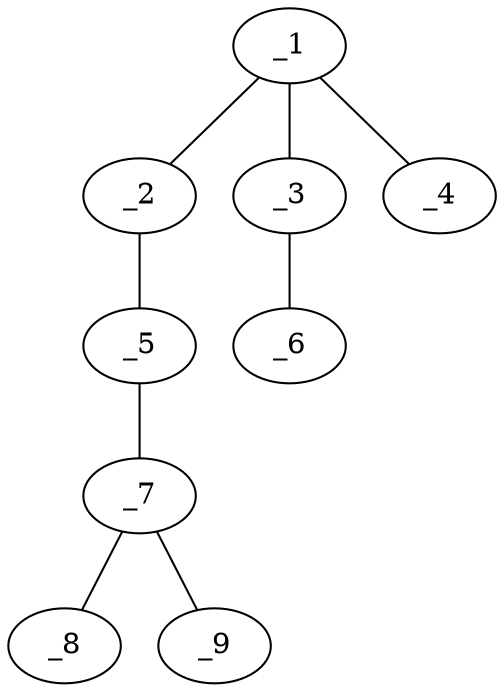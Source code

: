 graph molid58167 {
	_1	 [charge=0,
		chem=1,
		symbol="C  ",
		x="3.7321",
		y="-0.25"];
	_2	 [charge=0,
		chem=4,
		symbol="N  ",
		x="4.5981",
		y="0.25"];
	_1 -- _2	 [valence=1];
	_3	 [charge=0,
		chem=4,
		symbol="N  ",
		x="2.866",
		y="0.25"];
	_1 -- _3	 [valence=1];
	_4	 [charge=0,
		chem=5,
		symbol="S  ",
		x="3.7321",
		y="-1.25"];
	_1 -- _4	 [valence=2];
	_5	 [charge=0,
		chem=4,
		symbol="N  ",
		x="5.4641",
		y="-0.25"];
	_2 -- _5	 [valence=1];
	_6	 [charge=0,
		chem=4,
		symbol="N  ",
		x=2,
		y="-0.25"];
	_3 -- _6	 [valence=1];
	_7	 [charge=0,
		chem=1,
		symbol="C  ",
		x="6.3301",
		y="0.25"];
	_5 -- _7	 [valence=1];
	_8	 [charge=0,
		chem=4,
		symbol="N  ",
		x="7.1962",
		y="-0.25"];
	_7 -- _8	 [valence=1];
	_9	 [charge=0,
		chem=2,
		symbol="O  ",
		x="6.3301",
		y="1.25"];
	_7 -- _9	 [valence=2];
}
